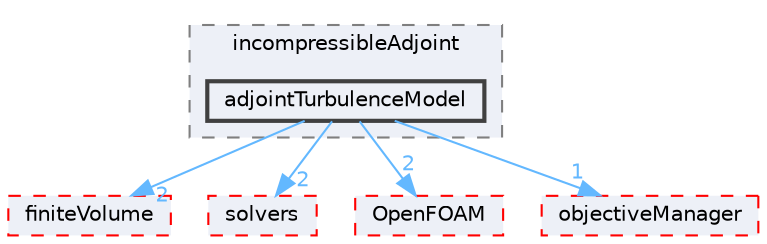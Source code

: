digraph "src/optimisation/adjointOptimisation/adjoint/turbulenceModels/incompressibleAdjoint/adjointTurbulenceModel"
{
 // LATEX_PDF_SIZE
  bgcolor="transparent";
  edge [fontname=Helvetica,fontsize=10,labelfontname=Helvetica,labelfontsize=10];
  node [fontname=Helvetica,fontsize=10,shape=box,height=0.2,width=0.4];
  compound=true
  subgraph clusterdir_2faf1506b7d3bfc67479a0cb5dfaec79 {
    graph [ bgcolor="#edf0f7", pencolor="grey50", label="incompressibleAdjoint", fontname=Helvetica,fontsize=10 style="filled,dashed", URL="dir_2faf1506b7d3bfc67479a0cb5dfaec79.html",tooltip=""]
  dir_f90935866998cf45726cbb2a5b5eb956 [label="adjointTurbulenceModel", fillcolor="#edf0f7", color="grey25", style="filled,bold", URL="dir_f90935866998cf45726cbb2a5b5eb956.html",tooltip=""];
  }
  dir_9bd15774b555cf7259a6fa18f99fe99b [label="finiteVolume", fillcolor="#edf0f7", color="red", style="filled,dashed", URL="dir_9bd15774b555cf7259a6fa18f99fe99b.html",tooltip=""];
  dir_f1ea2e00111d8324be054b4e32e6ee53 [label="solvers", fillcolor="#edf0f7", color="red", style="filled,dashed", URL="dir_f1ea2e00111d8324be054b4e32e6ee53.html",tooltip=""];
  dir_c5473ff19b20e6ec4dfe5c310b3778a8 [label="OpenFOAM", fillcolor="#edf0f7", color="red", style="filled,dashed", URL="dir_c5473ff19b20e6ec4dfe5c310b3778a8.html",tooltip=""];
  dir_df4d411816fa2103c27e0f87f824bd4d [label="objectiveManager", fillcolor="#edf0f7", color="red", style="filled,dashed", URL="dir_df4d411816fa2103c27e0f87f824bd4d.html",tooltip=""];
  dir_f90935866998cf45726cbb2a5b5eb956->dir_9bd15774b555cf7259a6fa18f99fe99b [headlabel="2", labeldistance=1.5 headhref="dir_000068_001387.html" href="dir_000068_001387.html" color="steelblue1" fontcolor="steelblue1"];
  dir_f90935866998cf45726cbb2a5b5eb956->dir_c5473ff19b20e6ec4dfe5c310b3778a8 [headlabel="2", labeldistance=1.5 headhref="dir_000068_002695.html" href="dir_000068_002695.html" color="steelblue1" fontcolor="steelblue1"];
  dir_f90935866998cf45726cbb2a5b5eb956->dir_df4d411816fa2103c27e0f87f824bd4d [headlabel="1", labeldistance=1.5 headhref="dir_000068_002662.html" href="dir_000068_002662.html" color="steelblue1" fontcolor="steelblue1"];
  dir_f90935866998cf45726cbb2a5b5eb956->dir_f1ea2e00111d8324be054b4e32e6ee53 [headlabel="2", labeldistance=1.5 headhref="dir_000068_003659.html" href="dir_000068_003659.html" color="steelblue1" fontcolor="steelblue1"];
}
